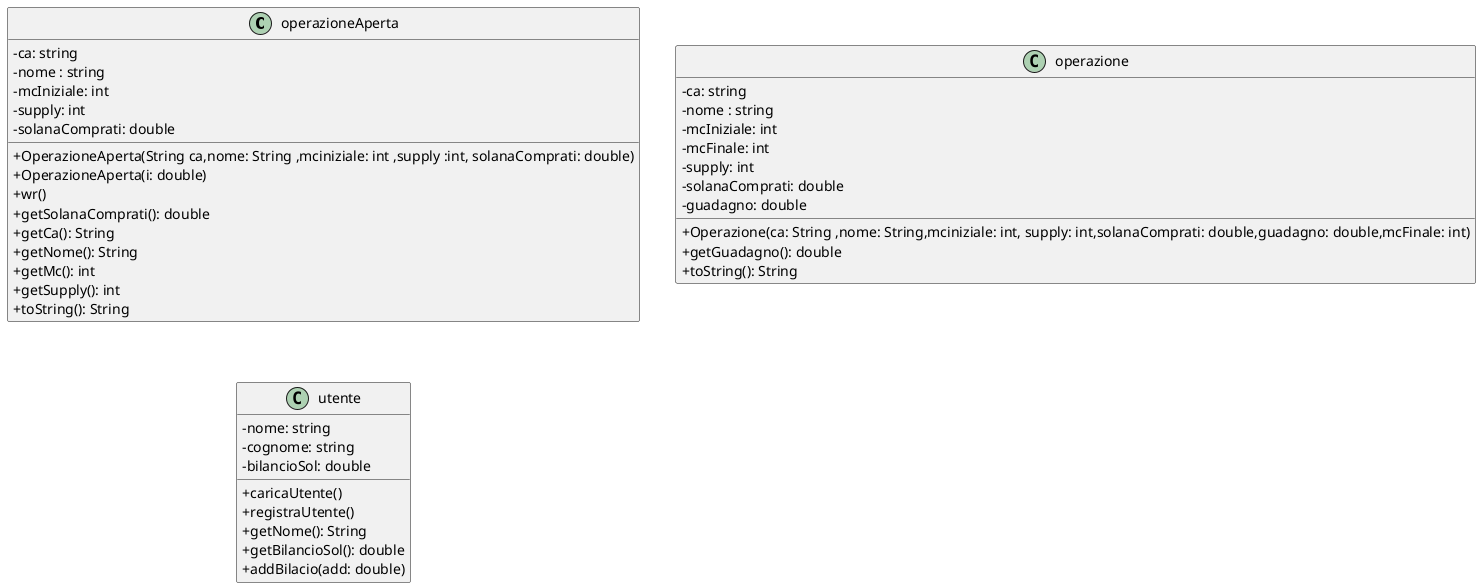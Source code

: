 
@startuml
skinparam classAttributeIconSize 0

class operazioneAperta {
- ca: string
- nome : string
- mcIniziale: int
- supply: int
- solanaComprati: double
+ OperazioneAperta(String ca,nome: String ,mciniziale: int ,supply :int, solanaComprati: double)
+ OperazioneAperta(i: double)
+ wr()
+ getSolanaComprati(): double
+ getCa(): String
+ getNome(): String
+ getMc(): int
+ getSupply(): int
+ toString(): String
}

class operazione {
- ca: string
- nome : string
- mcIniziale: int
- mcFinale: int
- supply: int
- solanaComprati: double
- guadagno: double
+ Operazione(ca: String ,nome: String,mciniziale: int, supply: int,solanaComprati: double,guadagno: double,mcFinale: int)
+ getGuadagno(): double
+ toString(): String
}

class utente{
- nome: string
- cognome: string
- bilancioSol: double
+ caricaUtente()
+ registraUtente()
+ getNome(): String
+ getBilancioSol(): double
+addBilacio(add: double)
}
@enduml